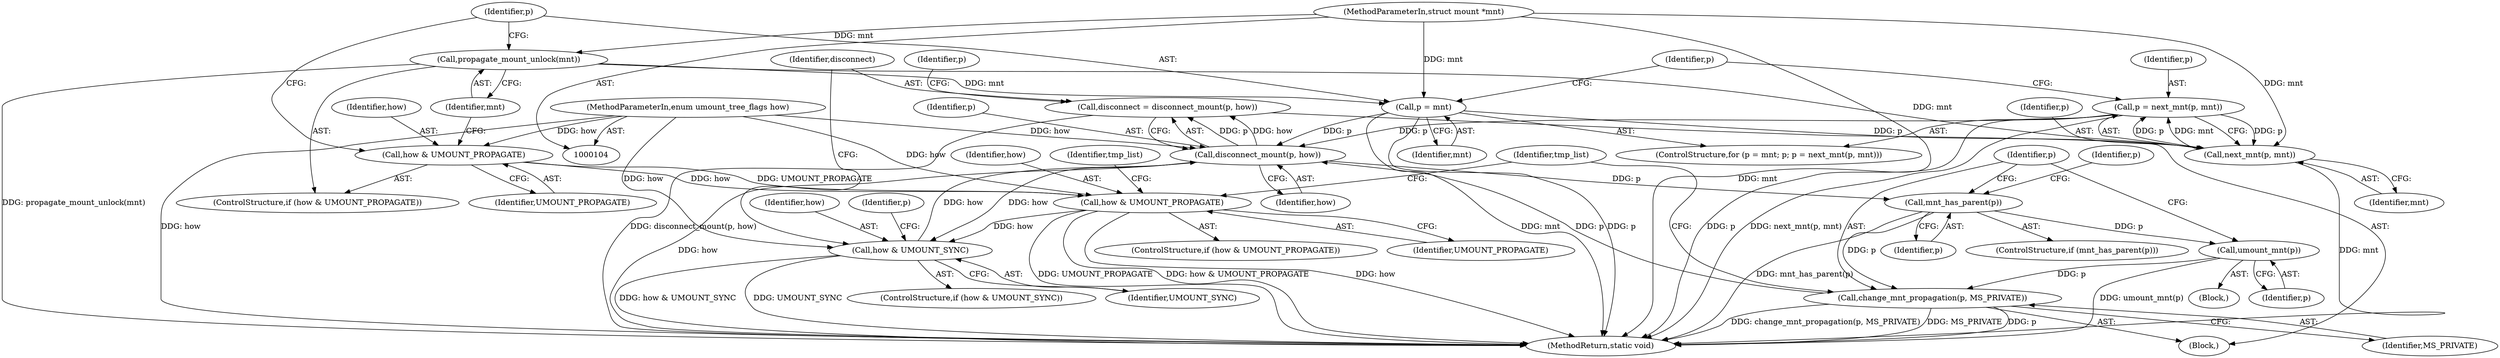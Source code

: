digraph "0_linux_d29216842a85c7970c536108e093963f02714498_4@API" {
"1000192" [label="(Call,disconnect = disconnect_mount(p, how))"];
"1000194" [label="(Call,disconnect_mount(p, how))"];
"1000122" [label="(Call,p = next_mnt(p, mnt))"];
"1000124" [label="(Call,next_mnt(p, mnt))"];
"1000118" [label="(Call,p = mnt)"];
"1000115" [label="(Call,propagate_mount_unlock(mnt))"];
"1000105" [label="(MethodParameterIn,struct mount *mnt)"];
"1000242" [label="(Call,change_mnt_propagation(p, MS_PRIVATE))"];
"1000214" [label="(Call,mnt_has_parent(p))"];
"1000240" [label="(Call,umount_mnt(p))"];
"1000182" [label="(Call,how & UMOUNT_SYNC)"];
"1000149" [label="(Call,how & UMOUNT_PROPAGATE)"];
"1000112" [label="(Call,how & UMOUNT_PROPAGATE)"];
"1000106" [label="(MethodParameterIn,enum umount_tree_flags how)"];
"1000105" [label="(MethodParameterIn,struct mount *mnt)"];
"1000123" [label="(Identifier,p)"];
"1000219" [label="(Identifier,p)"];
"1000113" [label="(Identifier,how)"];
"1000192" [label="(Call,disconnect = disconnect_mount(p, how))"];
"1000242" [label="(Call,change_mnt_propagation(p, MS_PRIVATE))"];
"1000241" [label="(Identifier,p)"];
"1000240" [label="(Call,umount_mnt(p))"];
"1000193" [label="(Identifier,disconnect)"];
"1000115" [label="(Call,propagate_mount_unlock(mnt))"];
"1000119" [label="(Identifier,p)"];
"1000183" [label="(Identifier,how)"];
"1000160" [label="(Block,)"];
"1000150" [label="(Identifier,how)"];
"1000244" [label="(Identifier,MS_PRIVATE)"];
"1000122" [label="(Call,p = next_mnt(p, mnt))"];
"1000245" [label="(MethodReturn,static void)"];
"1000124" [label="(Call,next_mnt(p, mnt))"];
"1000114" [label="(Identifier,UMOUNT_PROPAGATE)"];
"1000126" [label="(Identifier,mnt)"];
"1000181" [label="(ControlStructure,if (how & UMOUNT_SYNC))"];
"1000116" [label="(Identifier,mnt)"];
"1000243" [label="(Identifier,p)"];
"1000194" [label="(Call,disconnect_mount(p, how))"];
"1000159" [label="(Identifier,tmp_list)"];
"1000125" [label="(Identifier,p)"];
"1000184" [label="(Identifier,UMOUNT_SYNC)"];
"1000148" [label="(ControlStructure,if (how & UMOUNT_PROPAGATE))"];
"1000214" [label="(Call,mnt_has_parent(p))"];
"1000117" [label="(ControlStructure,for (p = mnt; p; p = next_mnt(p, mnt)))"];
"1000111" [label="(ControlStructure,if (how & UMOUNT_PROPAGATE))"];
"1000195" [label="(Identifier,p)"];
"1000196" [label="(Identifier,how)"];
"1000188" [label="(Identifier,p)"];
"1000112" [label="(Call,how & UMOUNT_PROPAGATE)"];
"1000106" [label="(MethodParameterIn,enum umount_tree_flags how)"];
"1000213" [label="(ControlStructure,if (mnt_has_parent(p)))"];
"1000120" [label="(Identifier,mnt)"];
"1000215" [label="(Identifier,p)"];
"1000149" [label="(Call,how & UMOUNT_PROPAGATE)"];
"1000239" [label="(Block,)"];
"1000151" [label="(Identifier,UMOUNT_PROPAGATE)"];
"1000154" [label="(Identifier,tmp_list)"];
"1000118" [label="(Call,p = mnt)"];
"1000121" [label="(Identifier,p)"];
"1000200" [label="(Identifier,p)"];
"1000182" [label="(Call,how & UMOUNT_SYNC)"];
"1000192" -> "1000160"  [label="AST: "];
"1000192" -> "1000194"  [label="CFG: "];
"1000193" -> "1000192"  [label="AST: "];
"1000194" -> "1000192"  [label="AST: "];
"1000200" -> "1000192"  [label="CFG: "];
"1000192" -> "1000245"  [label="DDG: disconnect_mount(p, how)"];
"1000194" -> "1000192"  [label="DDG: p"];
"1000194" -> "1000192"  [label="DDG: how"];
"1000194" -> "1000196"  [label="CFG: "];
"1000195" -> "1000194"  [label="AST: "];
"1000196" -> "1000194"  [label="AST: "];
"1000194" -> "1000245"  [label="DDG: how"];
"1000194" -> "1000182"  [label="DDG: how"];
"1000122" -> "1000194"  [label="DDG: p"];
"1000118" -> "1000194"  [label="DDG: p"];
"1000242" -> "1000194"  [label="DDG: p"];
"1000182" -> "1000194"  [label="DDG: how"];
"1000106" -> "1000194"  [label="DDG: how"];
"1000194" -> "1000214"  [label="DDG: p"];
"1000122" -> "1000117"  [label="AST: "];
"1000122" -> "1000124"  [label="CFG: "];
"1000123" -> "1000122"  [label="AST: "];
"1000124" -> "1000122"  [label="AST: "];
"1000121" -> "1000122"  [label="CFG: "];
"1000122" -> "1000245"  [label="DDG: p"];
"1000122" -> "1000245"  [label="DDG: next_mnt(p, mnt)"];
"1000124" -> "1000122"  [label="DDG: p"];
"1000124" -> "1000122"  [label="DDG: mnt"];
"1000122" -> "1000124"  [label="DDG: p"];
"1000124" -> "1000126"  [label="CFG: "];
"1000125" -> "1000124"  [label="AST: "];
"1000126" -> "1000124"  [label="AST: "];
"1000124" -> "1000245"  [label="DDG: mnt"];
"1000118" -> "1000124"  [label="DDG: p"];
"1000105" -> "1000124"  [label="DDG: mnt"];
"1000115" -> "1000124"  [label="DDG: mnt"];
"1000118" -> "1000117"  [label="AST: "];
"1000118" -> "1000120"  [label="CFG: "];
"1000119" -> "1000118"  [label="AST: "];
"1000120" -> "1000118"  [label="AST: "];
"1000121" -> "1000118"  [label="CFG: "];
"1000118" -> "1000245"  [label="DDG: p"];
"1000118" -> "1000245"  [label="DDG: mnt"];
"1000115" -> "1000118"  [label="DDG: mnt"];
"1000105" -> "1000118"  [label="DDG: mnt"];
"1000115" -> "1000111"  [label="AST: "];
"1000115" -> "1000116"  [label="CFG: "];
"1000116" -> "1000115"  [label="AST: "];
"1000119" -> "1000115"  [label="CFG: "];
"1000115" -> "1000245"  [label="DDG: propagate_mount_unlock(mnt)"];
"1000105" -> "1000115"  [label="DDG: mnt"];
"1000105" -> "1000104"  [label="AST: "];
"1000105" -> "1000245"  [label="DDG: mnt"];
"1000242" -> "1000160"  [label="AST: "];
"1000242" -> "1000244"  [label="CFG: "];
"1000243" -> "1000242"  [label="AST: "];
"1000244" -> "1000242"  [label="AST: "];
"1000159" -> "1000242"  [label="CFG: "];
"1000242" -> "1000245"  [label="DDG: change_mnt_propagation(p, MS_PRIVATE)"];
"1000242" -> "1000245"  [label="DDG: MS_PRIVATE"];
"1000242" -> "1000245"  [label="DDG: p"];
"1000214" -> "1000242"  [label="DDG: p"];
"1000240" -> "1000242"  [label="DDG: p"];
"1000214" -> "1000213"  [label="AST: "];
"1000214" -> "1000215"  [label="CFG: "];
"1000215" -> "1000214"  [label="AST: "];
"1000219" -> "1000214"  [label="CFG: "];
"1000243" -> "1000214"  [label="CFG: "];
"1000214" -> "1000245"  [label="DDG: mnt_has_parent(p)"];
"1000214" -> "1000240"  [label="DDG: p"];
"1000240" -> "1000239"  [label="AST: "];
"1000240" -> "1000241"  [label="CFG: "];
"1000241" -> "1000240"  [label="AST: "];
"1000243" -> "1000240"  [label="CFG: "];
"1000240" -> "1000245"  [label="DDG: umount_mnt(p)"];
"1000182" -> "1000181"  [label="AST: "];
"1000182" -> "1000184"  [label="CFG: "];
"1000183" -> "1000182"  [label="AST: "];
"1000184" -> "1000182"  [label="AST: "];
"1000188" -> "1000182"  [label="CFG: "];
"1000193" -> "1000182"  [label="CFG: "];
"1000182" -> "1000245"  [label="DDG: how & UMOUNT_SYNC"];
"1000182" -> "1000245"  [label="DDG: UMOUNT_SYNC"];
"1000149" -> "1000182"  [label="DDG: how"];
"1000106" -> "1000182"  [label="DDG: how"];
"1000149" -> "1000148"  [label="AST: "];
"1000149" -> "1000151"  [label="CFG: "];
"1000150" -> "1000149"  [label="AST: "];
"1000151" -> "1000149"  [label="AST: "];
"1000154" -> "1000149"  [label="CFG: "];
"1000159" -> "1000149"  [label="CFG: "];
"1000149" -> "1000245"  [label="DDG: UMOUNT_PROPAGATE"];
"1000149" -> "1000245"  [label="DDG: how & UMOUNT_PROPAGATE"];
"1000149" -> "1000245"  [label="DDG: how"];
"1000112" -> "1000149"  [label="DDG: how"];
"1000112" -> "1000149"  [label="DDG: UMOUNT_PROPAGATE"];
"1000106" -> "1000149"  [label="DDG: how"];
"1000112" -> "1000111"  [label="AST: "];
"1000112" -> "1000114"  [label="CFG: "];
"1000113" -> "1000112"  [label="AST: "];
"1000114" -> "1000112"  [label="AST: "];
"1000116" -> "1000112"  [label="CFG: "];
"1000119" -> "1000112"  [label="CFG: "];
"1000106" -> "1000112"  [label="DDG: how"];
"1000106" -> "1000104"  [label="AST: "];
"1000106" -> "1000245"  [label="DDG: how"];
}
